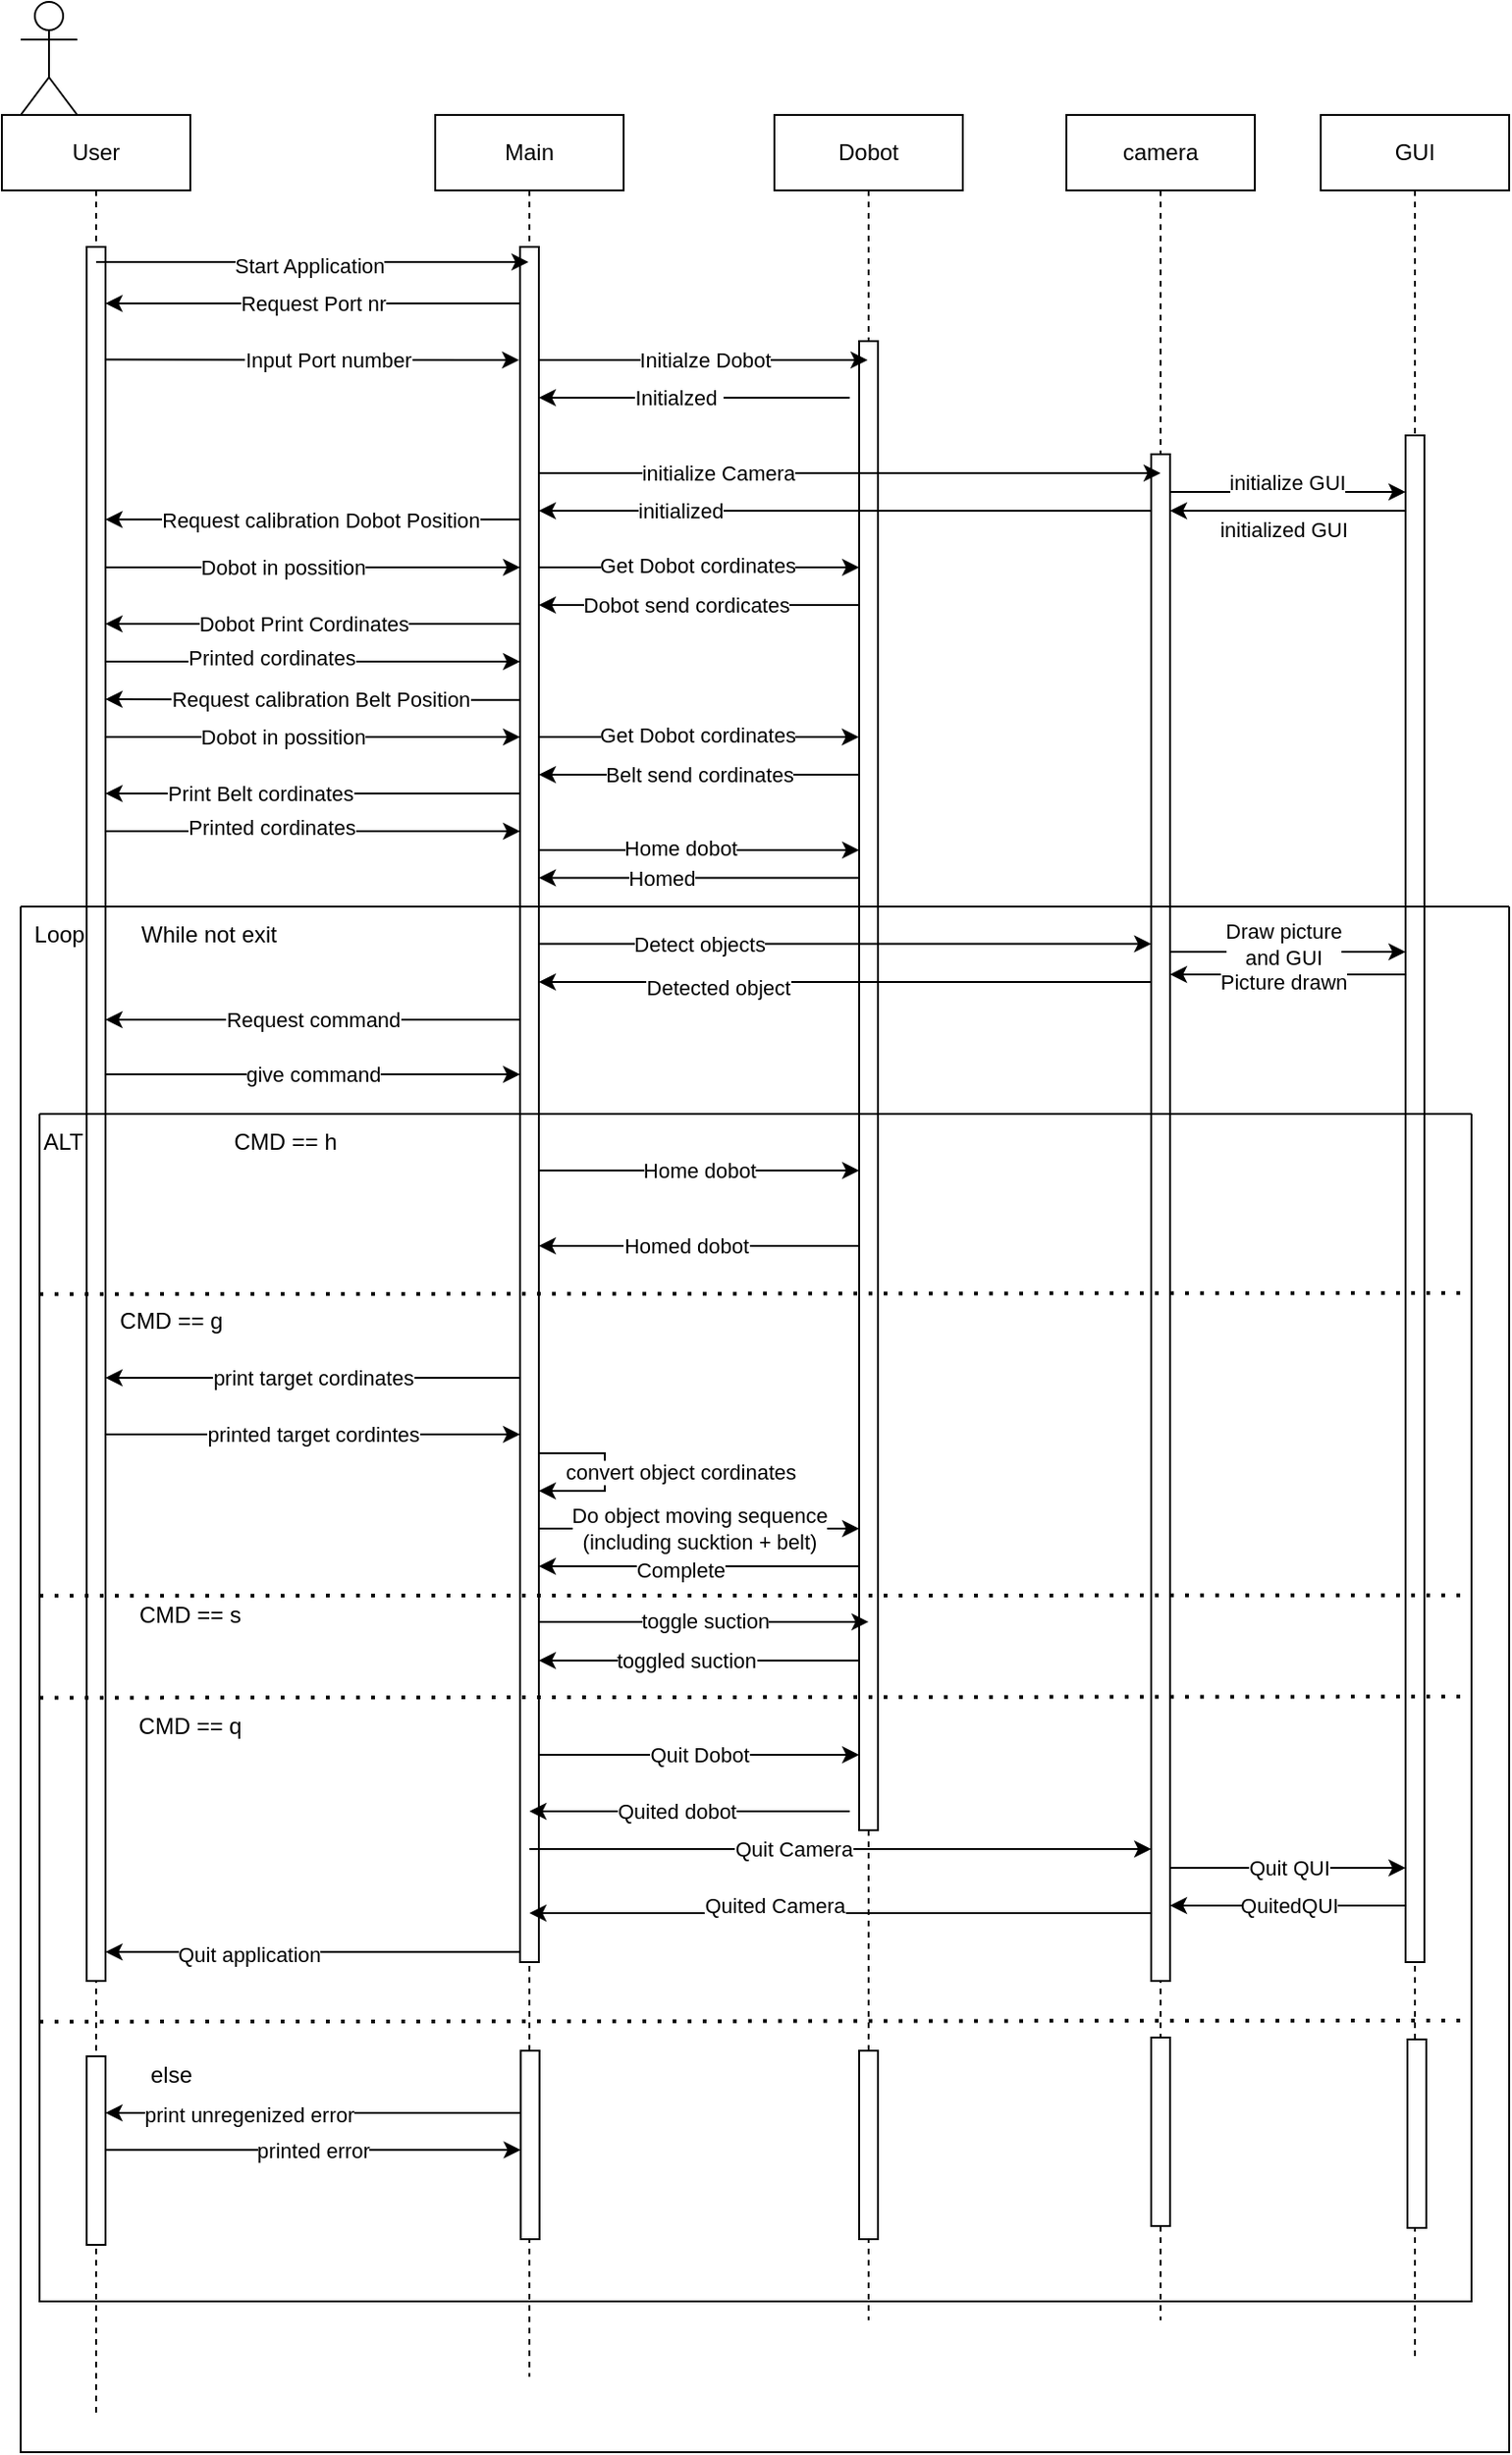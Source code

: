 <mxfile version="21.8.2" type="device">
  <diagram name="Page-1" id="2YBvvXClWsGukQMizWep">
    <mxGraphModel dx="1735" dy="1535" grid="1" gridSize="10" guides="1" tooltips="1" connect="1" arrows="1" fold="1" page="1" pageScale="1" pageWidth="850" pageHeight="1100" math="0" shadow="0">
      <root>
        <mxCell id="0" />
        <mxCell id="1" parent="0" />
        <mxCell id="aM9ryv3xv72pqoxQDRHE-1" value="Main" style="shape=umlLifeline;perimeter=lifelinePerimeter;whiteSpace=wrap;html=1;container=0;dropTarget=0;collapsible=0;recursiveResize=0;outlineConnect=0;portConstraint=eastwest;newEdgeStyle={&quot;edgeStyle&quot;:&quot;elbowEdgeStyle&quot;,&quot;elbow&quot;:&quot;vertical&quot;,&quot;curved&quot;:0,&quot;rounded&quot;:0};" parent="1" vertex="1">
          <mxGeometry x="40" y="40" width="100" height="1200" as="geometry" />
        </mxCell>
        <mxCell id="aM9ryv3xv72pqoxQDRHE-4" value="" style="html=1;points=[];perimeter=orthogonalPerimeter;outlineConnect=0;targetShapes=umlLifeline;portConstraint=eastwest;newEdgeStyle={&quot;edgeStyle&quot;:&quot;elbowEdgeStyle&quot;,&quot;elbow&quot;:&quot;vertical&quot;,&quot;curved&quot;:0,&quot;rounded&quot;:0};" parent="aM9ryv3xv72pqoxQDRHE-1" vertex="1">
          <mxGeometry x="45" y="70" width="10" height="910" as="geometry" />
        </mxCell>
        <mxCell id="hSjRkKpGf4FJAlXJLkTh-106" value="convert object cordinates" style="endArrow=classic;html=1;rounded=0;" edge="1" parent="aM9ryv3xv72pqoxQDRHE-1" source="aM9ryv3xv72pqoxQDRHE-4" target="aM9ryv3xv72pqoxQDRHE-4">
          <mxGeometry y="40" width="50" height="50" relative="1" as="geometry">
            <mxPoint x="55" y="715" as="sourcePoint" />
            <mxPoint x="130" y="755" as="targetPoint" />
            <Array as="points">
              <mxPoint x="90" y="710" />
              <mxPoint x="90" y="730" />
              <mxPoint x="80" y="730" />
            </Array>
            <mxPoint as="offset" />
          </mxGeometry>
        </mxCell>
        <mxCell id="aM9ryv3xv72pqoxQDRHE-5" value="Dobot" style="shape=umlLifeline;perimeter=lifelinePerimeter;whiteSpace=wrap;html=1;container=0;dropTarget=0;collapsible=0;recursiveResize=0;outlineConnect=0;portConstraint=eastwest;newEdgeStyle={&quot;edgeStyle&quot;:&quot;elbowEdgeStyle&quot;,&quot;elbow&quot;:&quot;vertical&quot;,&quot;curved&quot;:0,&quot;rounded&quot;:0};" parent="1" vertex="1">
          <mxGeometry x="220" y="40" width="100" height="1170" as="geometry" />
        </mxCell>
        <mxCell id="aM9ryv3xv72pqoxQDRHE-6" value="" style="html=1;points=[];perimeter=orthogonalPerimeter;outlineConnect=0;targetShapes=umlLifeline;portConstraint=eastwest;newEdgeStyle={&quot;edgeStyle&quot;:&quot;elbowEdgeStyle&quot;,&quot;elbow&quot;:&quot;vertical&quot;,&quot;curved&quot;:0,&quot;rounded&quot;:0};" parent="aM9ryv3xv72pqoxQDRHE-5" vertex="1">
          <mxGeometry x="45" y="120" width="10" height="790" as="geometry" />
        </mxCell>
        <mxCell id="PUEgZcw9xoNRq3Vtng-r-4" value="camera" style="shape=umlLifeline;perimeter=lifelinePerimeter;whiteSpace=wrap;html=1;container=0;dropTarget=0;collapsible=0;recursiveResize=0;outlineConnect=0;portConstraint=eastwest;newEdgeStyle={&quot;edgeStyle&quot;:&quot;elbowEdgeStyle&quot;,&quot;elbow&quot;:&quot;vertical&quot;,&quot;curved&quot;:0,&quot;rounded&quot;:0};" parent="1" vertex="1">
          <mxGeometry x="375" y="40" width="100" height="1170" as="geometry" />
        </mxCell>
        <mxCell id="PUEgZcw9xoNRq3Vtng-r-6" value="" style="html=1;points=[];perimeter=orthogonalPerimeter;outlineConnect=0;targetShapes=umlLifeline;portConstraint=eastwest;newEdgeStyle={&quot;edgeStyle&quot;:&quot;elbowEdgeStyle&quot;,&quot;elbow&quot;:&quot;vertical&quot;,&quot;curved&quot;:0,&quot;rounded&quot;:0};" parent="PUEgZcw9xoNRq3Vtng-r-4" vertex="1">
          <mxGeometry x="45" y="180" width="10" height="810" as="geometry" />
        </mxCell>
        <mxCell id="hSjRkKpGf4FJAlXJLkTh-1" value="User" style="shape=umlLifeline;perimeter=lifelinePerimeter;whiteSpace=wrap;html=1;container=0;dropTarget=0;collapsible=0;recursiveResize=0;outlineConnect=0;portConstraint=eastwest;newEdgeStyle={&quot;edgeStyle&quot;:&quot;elbowEdgeStyle&quot;,&quot;elbow&quot;:&quot;vertical&quot;,&quot;curved&quot;:0,&quot;rounded&quot;:0};" vertex="1" parent="1">
          <mxGeometry x="-190" y="40" width="100" height="1220" as="geometry" />
        </mxCell>
        <mxCell id="hSjRkKpGf4FJAlXJLkTh-5" value="" style="html=1;points=[];perimeter=orthogonalPerimeter;outlineConnect=0;targetShapes=umlLifeline;portConstraint=eastwest;newEdgeStyle={&quot;edgeStyle&quot;:&quot;elbowEdgeStyle&quot;,&quot;elbow&quot;:&quot;vertical&quot;,&quot;curved&quot;:0,&quot;rounded&quot;:0};" vertex="1" parent="hSjRkKpGf4FJAlXJLkTh-1">
          <mxGeometry x="45" y="70" width="10" height="920" as="geometry" />
        </mxCell>
        <mxCell id="hSjRkKpGf4FJAlXJLkTh-8" value="" style="shape=umlActor;verticalLabelPosition=bottom;verticalAlign=top;html=1;" vertex="1" parent="1">
          <mxGeometry x="-180" y="-20" width="30" height="60" as="geometry" />
        </mxCell>
        <mxCell id="hSjRkKpGf4FJAlXJLkTh-10" value="GUI" style="shape=umlLifeline;perimeter=lifelinePerimeter;whiteSpace=wrap;html=1;container=0;dropTarget=0;collapsible=0;recursiveResize=0;outlineConnect=0;portConstraint=eastwest;newEdgeStyle={&quot;edgeStyle&quot;:&quot;elbowEdgeStyle&quot;,&quot;elbow&quot;:&quot;vertical&quot;,&quot;curved&quot;:0,&quot;rounded&quot;:0};" vertex="1" parent="1">
          <mxGeometry x="510" y="40" width="100" height="1190" as="geometry" />
        </mxCell>
        <mxCell id="hSjRkKpGf4FJAlXJLkTh-11" value="" style="html=1;points=[];perimeter=orthogonalPerimeter;outlineConnect=0;targetShapes=umlLifeline;portConstraint=eastwest;newEdgeStyle={&quot;edgeStyle&quot;:&quot;elbowEdgeStyle&quot;,&quot;elbow&quot;:&quot;vertical&quot;,&quot;curved&quot;:0,&quot;rounded&quot;:0};" vertex="1" parent="hSjRkKpGf4FJAlXJLkTh-10">
          <mxGeometry x="45" y="170" width="10" height="810" as="geometry" />
        </mxCell>
        <mxCell id="hSjRkKpGf4FJAlXJLkTh-12" value="" style="edgeStyle=elbowEdgeStyle;rounded=0;orthogonalLoop=1;jettySize=auto;html=1;elbow=vertical;curved=0;" edge="1" parent="1" source="hSjRkKpGf4FJAlXJLkTh-1">
          <mxGeometry relative="1" as="geometry">
            <mxPoint x="-45" y="118.002" as="sourcePoint" />
            <mxPoint x="89.5" y="118.002" as="targetPoint" />
          </mxGeometry>
        </mxCell>
        <mxCell id="hSjRkKpGf4FJAlXJLkTh-13" value="Start Application" style="edgeLabel;html=1;align=center;verticalAlign=middle;resizable=0;points=[];" vertex="1" connectable="0" parent="hSjRkKpGf4FJAlXJLkTh-12">
          <mxGeometry x="-0.018" y="-2" relative="1" as="geometry">
            <mxPoint as="offset" />
          </mxGeometry>
        </mxCell>
        <mxCell id="hSjRkKpGf4FJAlXJLkTh-15" value="Request Port nr" style="edgeStyle=elbowEdgeStyle;rounded=0;orthogonalLoop=1;jettySize=auto;html=1;elbow=vertical;curved=0;" edge="1" parent="1">
          <mxGeometry relative="1" as="geometry">
            <mxPoint x="85" y="140.002" as="sourcePoint" />
            <mxPoint x="-135" y="140.111" as="targetPoint" />
          </mxGeometry>
        </mxCell>
        <mxCell id="hSjRkKpGf4FJAlXJLkTh-17" value="" style="edgeStyle=elbowEdgeStyle;rounded=0;orthogonalLoop=1;jettySize=auto;html=1;elbow=vertical;curved=0;" edge="1" parent="1">
          <mxGeometry relative="1" as="geometry">
            <mxPoint x="-135" y="169.741" as="sourcePoint" />
            <mxPoint x="84.5" y="170.0" as="targetPoint" />
          </mxGeometry>
        </mxCell>
        <mxCell id="hSjRkKpGf4FJAlXJLkTh-18" value="Input Port number" style="edgeLabel;html=1;align=center;verticalAlign=middle;resizable=0;points=[];" vertex="1" connectable="0" parent="hSjRkKpGf4FJAlXJLkTh-17">
          <mxGeometry x="0.408" y="1" relative="1" as="geometry">
            <mxPoint x="-36" y="1" as="offset" />
          </mxGeometry>
        </mxCell>
        <mxCell id="hSjRkKpGf4FJAlXJLkTh-19" value="Initialze Dobot" style="edgeStyle=elbowEdgeStyle;rounded=0;orthogonalLoop=1;jettySize=auto;html=1;elbow=vertical;curved=0;" edge="1" parent="1" source="aM9ryv3xv72pqoxQDRHE-4" target="aM9ryv3xv72pqoxQDRHE-5">
          <mxGeometry relative="1" as="geometry">
            <Array as="points">
              <mxPoint x="190" y="170" />
            </Array>
          </mxGeometry>
        </mxCell>
        <mxCell id="hSjRkKpGf4FJAlXJLkTh-20" style="edgeStyle=elbowEdgeStyle;rounded=0;orthogonalLoop=1;jettySize=auto;html=1;elbow=vertical;curved=0;" edge="1" parent="1" target="aM9ryv3xv72pqoxQDRHE-4">
          <mxGeometry relative="1" as="geometry">
            <mxPoint x="260" y="190" as="sourcePoint" />
            <mxPoint x="100" y="210.0" as="targetPoint" />
            <Array as="points">
              <mxPoint x="160.24" y="190" />
            </Array>
          </mxGeometry>
        </mxCell>
        <mxCell id="hSjRkKpGf4FJAlXJLkTh-25" value="Initialzed&amp;nbsp;" style="edgeLabel;html=1;align=center;verticalAlign=middle;resizable=0;points=[];" vertex="1" connectable="0" parent="hSjRkKpGf4FJAlXJLkTh-20">
          <mxGeometry x="-0.166" y="-1" relative="1" as="geometry">
            <mxPoint x="-22" y="1" as="offset" />
          </mxGeometry>
        </mxCell>
        <mxCell id="hSjRkKpGf4FJAlXJLkTh-22" value="" style="edgeStyle=elbowEdgeStyle;rounded=0;orthogonalLoop=1;jettySize=auto;html=1;elbow=vertical;curved=0;" edge="1" parent="1" source="aM9ryv3xv72pqoxQDRHE-4">
          <mxGeometry relative="1" as="geometry">
            <mxPoint x="100" y="230.003" as="sourcePoint" />
            <mxPoint x="425" y="230.003" as="targetPoint" />
          </mxGeometry>
        </mxCell>
        <mxCell id="hSjRkKpGf4FJAlXJLkTh-24" value="initialize Camera" style="edgeLabel;html=1;align=center;verticalAlign=middle;resizable=0;points=[];" vertex="1" connectable="0" parent="hSjRkKpGf4FJAlXJLkTh-22">
          <mxGeometry x="-0.373" relative="1" as="geometry">
            <mxPoint x="-9" as="offset" />
          </mxGeometry>
        </mxCell>
        <mxCell id="hSjRkKpGf4FJAlXJLkTh-26" style="edgeStyle=elbowEdgeStyle;rounded=0;orthogonalLoop=1;jettySize=auto;html=1;elbow=vertical;curved=0;" edge="1" parent="1" source="PUEgZcw9xoNRq3Vtng-r-6" target="aM9ryv3xv72pqoxQDRHE-4">
          <mxGeometry relative="1" as="geometry">
            <Array as="points">
              <mxPoint x="250" y="250" />
            </Array>
          </mxGeometry>
        </mxCell>
        <mxCell id="hSjRkKpGf4FJAlXJLkTh-27" value="initialized" style="edgeLabel;html=1;align=center;verticalAlign=middle;resizable=0;points=[];" vertex="1" connectable="0" parent="hSjRkKpGf4FJAlXJLkTh-26">
          <mxGeometry x="0.602" relative="1" as="geometry">
            <mxPoint x="10" as="offset" />
          </mxGeometry>
        </mxCell>
        <mxCell id="hSjRkKpGf4FJAlXJLkTh-28" value="" style="endArrow=classic;html=1;rounded=0;" edge="1" parent="1" source="aM9ryv3xv72pqoxQDRHE-4">
          <mxGeometry width="50" height="50" relative="1" as="geometry">
            <mxPoint x="90" y="254.63" as="sourcePoint" />
            <mxPoint x="-135" y="254.63" as="targetPoint" />
          </mxGeometry>
        </mxCell>
        <mxCell id="hSjRkKpGf4FJAlXJLkTh-29" value="Request calibration Dobot Position" style="edgeLabel;html=1;align=center;verticalAlign=middle;resizable=0;points=[];" vertex="1" connectable="0" parent="hSjRkKpGf4FJAlXJLkTh-28">
          <mxGeometry x="0.41" y="1" relative="1" as="geometry">
            <mxPoint x="49" y="-1" as="offset" />
          </mxGeometry>
        </mxCell>
        <mxCell id="hSjRkKpGf4FJAlXJLkTh-30" value="" style="endArrow=classic;html=1;rounded=0;" edge="1" parent="1" source="hSjRkKpGf4FJAlXJLkTh-5" target="aM9ryv3xv72pqoxQDRHE-4">
          <mxGeometry width="50" height="50" relative="1" as="geometry">
            <mxPoint x="190" y="270" as="sourcePoint" />
            <mxPoint x="80" y="280" as="targetPoint" />
            <Array as="points">
              <mxPoint x="30" y="280" />
            </Array>
          </mxGeometry>
        </mxCell>
        <mxCell id="hSjRkKpGf4FJAlXJLkTh-36" value="Dobot in possition" style="edgeLabel;html=1;align=center;verticalAlign=middle;resizable=0;points=[];" vertex="1" connectable="0" parent="hSjRkKpGf4FJAlXJLkTh-30">
          <mxGeometry x="-0.145" y="3" relative="1" as="geometry">
            <mxPoint y="3" as="offset" />
          </mxGeometry>
        </mxCell>
        <mxCell id="hSjRkKpGf4FJAlXJLkTh-32" value="" style="endArrow=classic;html=1;rounded=0;" edge="1" parent="1">
          <mxGeometry width="50" height="50" relative="1" as="geometry">
            <mxPoint x="95" y="280" as="sourcePoint" />
            <mxPoint x="265" y="280" as="targetPoint" />
          </mxGeometry>
        </mxCell>
        <mxCell id="hSjRkKpGf4FJAlXJLkTh-33" value="Get Dobot cordinates" style="edgeLabel;html=1;align=center;verticalAlign=middle;resizable=0;points=[];" vertex="1" connectable="0" parent="hSjRkKpGf4FJAlXJLkTh-32">
          <mxGeometry x="-0.019" y="1" relative="1" as="geometry">
            <mxPoint as="offset" />
          </mxGeometry>
        </mxCell>
        <mxCell id="hSjRkKpGf4FJAlXJLkTh-34" value="Dobot send cordicates" style="endArrow=classic;html=1;rounded=0;" edge="1" parent="1" target="aM9ryv3xv72pqoxQDRHE-4">
          <mxGeometry x="0.091" width="50" height="50" relative="1" as="geometry">
            <mxPoint x="265" y="300" as="sourcePoint" />
            <mxPoint x="100" y="300.0" as="targetPoint" />
            <mxPoint as="offset" />
          </mxGeometry>
        </mxCell>
        <mxCell id="hSjRkKpGf4FJAlXJLkTh-37" value="Dobot Print Cordinates" style="endArrow=classic;html=1;rounded=0;" edge="1" parent="1" target="hSjRkKpGf4FJAlXJLkTh-5">
          <mxGeometry x="0.045" width="50" height="50" relative="1" as="geometry">
            <mxPoint x="85" y="310" as="sourcePoint" />
            <mxPoint x="-130" y="310.0" as="targetPoint" />
            <Array as="points">
              <mxPoint x="55" y="310" />
              <mxPoint x="25" y="310" />
            </Array>
            <mxPoint as="offset" />
          </mxGeometry>
        </mxCell>
        <mxCell id="hSjRkKpGf4FJAlXJLkTh-39" value="" style="endArrow=classic;html=1;rounded=0;" edge="1" parent="1">
          <mxGeometry width="50" height="50" relative="1" as="geometry">
            <mxPoint x="-135" y="330.0" as="sourcePoint" />
            <mxPoint x="85" y="330.0" as="targetPoint" />
            <Array as="points" />
          </mxGeometry>
        </mxCell>
        <mxCell id="hSjRkKpGf4FJAlXJLkTh-41" value="Printed cordinates" style="edgeLabel;html=1;align=center;verticalAlign=middle;resizable=0;points=[];" vertex="1" connectable="0" parent="hSjRkKpGf4FJAlXJLkTh-39">
          <mxGeometry x="-0.205" y="2" relative="1" as="geometry">
            <mxPoint as="offset" />
          </mxGeometry>
        </mxCell>
        <mxCell id="hSjRkKpGf4FJAlXJLkTh-42" value="" style="endArrow=classic;html=1;rounded=0;entryX=-0.015;entryY=0.593;entryDx=0;entryDy=0;entryPerimeter=0;" edge="1" parent="1">
          <mxGeometry width="50" height="50" relative="1" as="geometry">
            <mxPoint x="95" y="370.0" as="sourcePoint" />
            <mxPoint x="264.85" y="370.0" as="targetPoint" />
          </mxGeometry>
        </mxCell>
        <mxCell id="hSjRkKpGf4FJAlXJLkTh-43" value="Get Dobot cordinates" style="edgeLabel;html=1;align=center;verticalAlign=middle;resizable=0;points=[];" vertex="1" connectable="0" parent="hSjRkKpGf4FJAlXJLkTh-42">
          <mxGeometry x="-0.019" y="1" relative="1" as="geometry">
            <mxPoint as="offset" />
          </mxGeometry>
        </mxCell>
        <mxCell id="hSjRkKpGf4FJAlXJLkTh-44" value="Belt send cordinates" style="endArrow=classic;html=1;rounded=0;" edge="1" parent="1">
          <mxGeometry width="50" height="50" relative="1" as="geometry">
            <mxPoint x="265" y="390.0" as="sourcePoint" />
            <mxPoint x="95" y="390.0" as="targetPoint" />
          </mxGeometry>
        </mxCell>
        <mxCell id="hSjRkKpGf4FJAlXJLkTh-46" value="" style="endArrow=classic;html=1;rounded=0;" edge="1" parent="1">
          <mxGeometry width="50" height="50" relative="1" as="geometry">
            <mxPoint x="85" y="400" as="sourcePoint" />
            <mxPoint x="-135" y="400.0" as="targetPoint" />
            <Array as="points">
              <mxPoint x="50" y="400" />
            </Array>
          </mxGeometry>
        </mxCell>
        <mxCell id="hSjRkKpGf4FJAlXJLkTh-47" value="Print Belt cordinates" style="edgeLabel;html=1;align=center;verticalAlign=middle;resizable=0;points=[];" vertex="1" connectable="0" parent="hSjRkKpGf4FJAlXJLkTh-46">
          <mxGeometry x="0.256" relative="1" as="geometry">
            <mxPoint as="offset" />
          </mxGeometry>
        </mxCell>
        <mxCell id="hSjRkKpGf4FJAlXJLkTh-48" value="" style="endArrow=classic;html=1;rounded=0;" edge="1" parent="1">
          <mxGeometry width="50" height="50" relative="1" as="geometry">
            <mxPoint x="85" y="350.37" as="sourcePoint" />
            <mxPoint x="-135" y="350.0" as="targetPoint" />
          </mxGeometry>
        </mxCell>
        <mxCell id="hSjRkKpGf4FJAlXJLkTh-49" value="Request calibration Belt Position" style="edgeLabel;html=1;align=center;verticalAlign=middle;resizable=0;points=[];" vertex="1" connectable="0" parent="hSjRkKpGf4FJAlXJLkTh-48">
          <mxGeometry x="0.41" y="1" relative="1" as="geometry">
            <mxPoint x="49" y="-1" as="offset" />
          </mxGeometry>
        </mxCell>
        <mxCell id="hSjRkKpGf4FJAlXJLkTh-50" value="" style="endArrow=classic;html=1;rounded=0;" edge="1" parent="1" source="hSjRkKpGf4FJAlXJLkTh-5" target="aM9ryv3xv72pqoxQDRHE-4">
          <mxGeometry width="50" height="50" relative="1" as="geometry">
            <mxPoint x="-130" y="370" as="sourcePoint" />
            <mxPoint x="90" y="370" as="targetPoint" />
            <Array as="points">
              <mxPoint x="35" y="370" />
            </Array>
          </mxGeometry>
        </mxCell>
        <mxCell id="hSjRkKpGf4FJAlXJLkTh-51" value="Dobot in possition" style="edgeLabel;html=1;align=center;verticalAlign=middle;resizable=0;points=[];" vertex="1" connectable="0" parent="hSjRkKpGf4FJAlXJLkTh-50">
          <mxGeometry x="-0.145" y="3" relative="1" as="geometry">
            <mxPoint y="3" as="offset" />
          </mxGeometry>
        </mxCell>
        <mxCell id="hSjRkKpGf4FJAlXJLkTh-52" value="" style="endArrow=classic;html=1;rounded=0;" edge="1" parent="1">
          <mxGeometry width="50" height="50" relative="1" as="geometry">
            <mxPoint x="-135" y="420" as="sourcePoint" />
            <mxPoint x="85" y="420" as="targetPoint" />
            <Array as="points" />
          </mxGeometry>
        </mxCell>
        <mxCell id="hSjRkKpGf4FJAlXJLkTh-53" value="Printed cordinates" style="edgeLabel;html=1;align=center;verticalAlign=middle;resizable=0;points=[];" vertex="1" connectable="0" parent="hSjRkKpGf4FJAlXJLkTh-52">
          <mxGeometry x="-0.205" y="2" relative="1" as="geometry">
            <mxPoint as="offset" />
          </mxGeometry>
        </mxCell>
        <mxCell id="hSjRkKpGf4FJAlXJLkTh-54" value="" style="endArrow=classic;html=1;rounded=0;" edge="1" parent="1">
          <mxGeometry width="50" height="50" relative="1" as="geometry">
            <mxPoint x="95" y="430" as="sourcePoint" />
            <mxPoint x="265" y="430" as="targetPoint" />
          </mxGeometry>
        </mxCell>
        <mxCell id="hSjRkKpGf4FJAlXJLkTh-55" value="Home dobot" style="edgeLabel;html=1;align=center;verticalAlign=middle;resizable=0;points=[];" vertex="1" connectable="0" parent="hSjRkKpGf4FJAlXJLkTh-54">
          <mxGeometry x="-0.811" y="1" relative="1" as="geometry">
            <mxPoint x="59" as="offset" />
          </mxGeometry>
        </mxCell>
        <mxCell id="hSjRkKpGf4FJAlXJLkTh-56" style="edgeStyle=elbowEdgeStyle;rounded=0;orthogonalLoop=1;jettySize=auto;html=1;elbow=vertical;curved=0;" edge="1" parent="1" source="PUEgZcw9xoNRq3Vtng-r-6" target="hSjRkKpGf4FJAlXJLkTh-11">
          <mxGeometry relative="1" as="geometry">
            <mxPoint x="440" y="229.996" as="sourcePoint" />
            <mxPoint x="570" y="230.071" as="targetPoint" />
            <Array as="points">
              <mxPoint x="440" y="240" />
            </Array>
          </mxGeometry>
        </mxCell>
        <mxCell id="hSjRkKpGf4FJAlXJLkTh-57" value="initialize GUI" style="edgeLabel;html=1;align=center;verticalAlign=middle;resizable=0;points=[];" vertex="1" connectable="0" parent="hSjRkKpGf4FJAlXJLkTh-56">
          <mxGeometry x="0.608" y="-2" relative="1" as="geometry">
            <mxPoint x="-39" y="-7" as="offset" />
          </mxGeometry>
        </mxCell>
        <mxCell id="hSjRkKpGf4FJAlXJLkTh-58" style="edgeStyle=elbowEdgeStyle;rounded=0;orthogonalLoop=1;jettySize=auto;html=1;elbow=vertical;curved=0;" edge="1" parent="1" source="hSjRkKpGf4FJAlXJLkTh-11" target="PUEgZcw9xoNRq3Vtng-r-6">
          <mxGeometry relative="1" as="geometry">
            <mxPoint x="500" y="300" as="sourcePoint" />
            <mxPoint x="565" y="250" as="targetPoint" />
            <Array as="points">
              <mxPoint x="450" y="250" />
            </Array>
          </mxGeometry>
        </mxCell>
        <mxCell id="hSjRkKpGf4FJAlXJLkTh-59" value="initialized GUI" style="edgeLabel;html=1;align=center;verticalAlign=middle;resizable=0;points=[];" vertex="1" connectable="0" parent="hSjRkKpGf4FJAlXJLkTh-58">
          <mxGeometry x="0.608" y="-2" relative="1" as="geometry">
            <mxPoint x="35" y="12" as="offset" />
          </mxGeometry>
        </mxCell>
        <mxCell id="hSjRkKpGf4FJAlXJLkTh-60" value="" style="swimlane;startSize=0;" vertex="1" parent="1">
          <mxGeometry x="-180" y="460" width="790" height="820" as="geometry" />
        </mxCell>
        <mxCell id="hSjRkKpGf4FJAlXJLkTh-66" value="Detect objects" style="endArrow=classic;html=1;rounded=0;" edge="1" parent="hSjRkKpGf4FJAlXJLkTh-60">
          <mxGeometry x="-0.477" width="50" height="50" relative="1" as="geometry">
            <mxPoint x="275" y="19.75" as="sourcePoint" />
            <mxPoint x="600" y="19.75" as="targetPoint" />
            <mxPoint as="offset" />
          </mxGeometry>
        </mxCell>
        <mxCell id="hSjRkKpGf4FJAlXJLkTh-70" value="" style="endArrow=classic;html=1;rounded=0;" edge="1" parent="hSjRkKpGf4FJAlXJLkTh-60">
          <mxGeometry width="50" height="50" relative="1" as="geometry">
            <mxPoint x="600" y="40" as="sourcePoint" />
            <mxPoint x="275" y="40" as="targetPoint" />
          </mxGeometry>
        </mxCell>
        <mxCell id="hSjRkKpGf4FJAlXJLkTh-72" value="Detected object" style="edgeLabel;html=1;align=center;verticalAlign=middle;resizable=0;points=[];" vertex="1" connectable="0" parent="hSjRkKpGf4FJAlXJLkTh-70">
          <mxGeometry x="0.364" y="3" relative="1" as="geometry">
            <mxPoint x="-9" as="offset" />
          </mxGeometry>
        </mxCell>
        <mxCell id="hSjRkKpGf4FJAlXJLkTh-73" value="Request command" style="endArrow=classic;html=1;rounded=0;" edge="1" parent="hSjRkKpGf4FJAlXJLkTh-60">
          <mxGeometry width="50" height="50" relative="1" as="geometry">
            <mxPoint x="265" y="60.0" as="sourcePoint" />
            <mxPoint x="45" y="60.0" as="targetPoint" />
          </mxGeometry>
        </mxCell>
        <mxCell id="hSjRkKpGf4FJAlXJLkTh-74" value="give command" style="endArrow=classic;html=1;rounded=0;" edge="1" parent="hSjRkKpGf4FJAlXJLkTh-60">
          <mxGeometry width="50" height="50" relative="1" as="geometry">
            <mxPoint x="45" y="89.0" as="sourcePoint" />
            <mxPoint x="265" y="89.0" as="targetPoint" />
          </mxGeometry>
        </mxCell>
        <mxCell id="hSjRkKpGf4FJAlXJLkTh-76" value="" style="swimlane;startSize=0;" vertex="1" parent="hSjRkKpGf4FJAlXJLkTh-60">
          <mxGeometry x="10" y="110" width="760" height="630" as="geometry" />
        </mxCell>
        <mxCell id="hSjRkKpGf4FJAlXJLkTh-79" value="ALT&amp;nbsp; &amp;nbsp; &amp;nbsp; &amp;nbsp; &amp;nbsp; &amp;nbsp; &amp;nbsp; &amp;nbsp; &amp;nbsp; &amp;nbsp; &amp;nbsp; &amp;nbsp; CMD == h" style="text;html=1;strokeColor=none;fillColor=none;align=center;verticalAlign=middle;whiteSpace=wrap;rounded=0;" vertex="1" parent="hSjRkKpGf4FJAlXJLkTh-76">
          <mxGeometry width="160" height="30" as="geometry" />
        </mxCell>
        <mxCell id="hSjRkKpGf4FJAlXJLkTh-81" value="Home dobot" style="endArrow=classic;html=1;rounded=0;" edge="1" parent="hSjRkKpGf4FJAlXJLkTh-76">
          <mxGeometry width="50" height="50" relative="1" as="geometry">
            <mxPoint x="265" y="30.0" as="sourcePoint" />
            <mxPoint x="435" y="30.0" as="targetPoint" />
          </mxGeometry>
        </mxCell>
        <mxCell id="hSjRkKpGf4FJAlXJLkTh-82" value="Homed dobot" style="endArrow=classic;html=1;rounded=0;" edge="1" parent="hSjRkKpGf4FJAlXJLkTh-76">
          <mxGeometry x="0.091" width="50" height="50" relative="1" as="geometry">
            <mxPoint x="435" y="70" as="sourcePoint" />
            <mxPoint x="265" y="70" as="targetPoint" />
            <mxPoint as="offset" />
          </mxGeometry>
        </mxCell>
        <mxCell id="hSjRkKpGf4FJAlXJLkTh-84" value="CMD == g" style="text;html=1;strokeColor=none;fillColor=none;align=center;verticalAlign=middle;whiteSpace=wrap;rounded=0;" vertex="1" parent="hSjRkKpGf4FJAlXJLkTh-76">
          <mxGeometry x="-10" y="95" width="160" height="30" as="geometry" />
        </mxCell>
        <mxCell id="hSjRkKpGf4FJAlXJLkTh-83" value="" style="endArrow=none;dashed=1;html=1;dashPattern=1 3;strokeWidth=2;rounded=0;exitX=-0.002;exitY=0.688;exitDx=0;exitDy=0;exitPerimeter=0;entryX=0.998;entryY=0.557;entryDx=0;entryDy=0;entryPerimeter=0;" edge="1" parent="hSjRkKpGf4FJAlXJLkTh-76">
          <mxGeometry width="50" height="50" relative="1" as="geometry">
            <mxPoint x="1.776e-14" y="255.61" as="sourcePoint" />
            <mxPoint x="758.48" y="255.37" as="targetPoint" />
          </mxGeometry>
        </mxCell>
        <mxCell id="hSjRkKpGf4FJAlXJLkTh-94" value="" style="endArrow=none;dashed=1;html=1;dashPattern=1 3;strokeWidth=2;rounded=0;exitX=-0.002;exitY=0.688;exitDx=0;exitDy=0;exitPerimeter=0;entryX=1;entryY=0.75;entryDx=0;entryDy=0;" edge="1" parent="hSjRkKpGf4FJAlXJLkTh-76">
          <mxGeometry width="50" height="50" relative="1" as="geometry">
            <mxPoint x="2.842e-14" y="95.61" as="sourcePoint" />
            <mxPoint x="760" y="95" as="targetPoint" />
          </mxGeometry>
        </mxCell>
        <mxCell id="hSjRkKpGf4FJAlXJLkTh-96" value="CMD == s" style="text;html=1;strokeColor=none;fillColor=none;align=center;verticalAlign=middle;whiteSpace=wrap;rounded=0;" vertex="1" parent="hSjRkKpGf4FJAlXJLkTh-76">
          <mxGeometry y="251" width="160" height="30" as="geometry" />
        </mxCell>
        <mxCell id="hSjRkKpGf4FJAlXJLkTh-97" value="CMD == q" style="text;html=1;strokeColor=none;fillColor=none;align=center;verticalAlign=middle;whiteSpace=wrap;rounded=0;" vertex="1" parent="hSjRkKpGf4FJAlXJLkTh-76">
          <mxGeometry y="310" width="160" height="30" as="geometry" />
        </mxCell>
        <mxCell id="hSjRkKpGf4FJAlXJLkTh-98" value="" style="endArrow=none;dashed=1;html=1;dashPattern=1 3;strokeWidth=2;rounded=0;exitX=-0.002;exitY=0.688;exitDx=0;exitDy=0;exitPerimeter=0;entryX=1;entryY=0.75;entryDx=0;entryDy=0;" edge="1" parent="hSjRkKpGf4FJAlXJLkTh-76">
          <mxGeometry width="50" height="50" relative="1" as="geometry">
            <mxPoint x="2.842e-14" y="481.61" as="sourcePoint" />
            <mxPoint x="760" y="481" as="targetPoint" />
          </mxGeometry>
        </mxCell>
        <mxCell id="hSjRkKpGf4FJAlXJLkTh-99" value="else" style="text;html=1;strokeColor=none;fillColor=none;align=center;verticalAlign=middle;whiteSpace=wrap;rounded=0;" vertex="1" parent="hSjRkKpGf4FJAlXJLkTh-76">
          <mxGeometry x="-10" y="490" width="160" height="40" as="geometry" />
        </mxCell>
        <mxCell id="hSjRkKpGf4FJAlXJLkTh-101" value="print target cordinates" style="endArrow=classic;html=1;rounded=0;" edge="1" parent="hSjRkKpGf4FJAlXJLkTh-76">
          <mxGeometry width="50" height="50" relative="1" as="geometry">
            <mxPoint x="255" y="140" as="sourcePoint" />
            <mxPoint x="35.0" y="140" as="targetPoint" />
          </mxGeometry>
        </mxCell>
        <mxCell id="hSjRkKpGf4FJAlXJLkTh-103" value="printed target cordintes" style="endArrow=classic;html=1;rounded=0;" edge="1" parent="hSjRkKpGf4FJAlXJLkTh-76">
          <mxGeometry width="50" height="50" relative="1" as="geometry">
            <mxPoint x="35.0" y="170" as="sourcePoint" />
            <mxPoint x="255" y="170" as="targetPoint" />
          </mxGeometry>
        </mxCell>
        <mxCell id="hSjRkKpGf4FJAlXJLkTh-107" value="Do object moving sequence&lt;br&gt;(including sucktion + belt)" style="endArrow=classic;html=1;rounded=0;" edge="1" parent="hSjRkKpGf4FJAlXJLkTh-76">
          <mxGeometry width="50" height="50" relative="1" as="geometry">
            <mxPoint x="265" y="220" as="sourcePoint" />
            <mxPoint x="435" y="220" as="targetPoint" />
            <mxPoint as="offset" />
          </mxGeometry>
        </mxCell>
        <mxCell id="hSjRkKpGf4FJAlXJLkTh-108" value="" style="endArrow=classic;html=1;rounded=0;" edge="1" parent="hSjRkKpGf4FJAlXJLkTh-76" target="aM9ryv3xv72pqoxQDRHE-4">
          <mxGeometry width="50" height="50" relative="1" as="geometry">
            <mxPoint x="435" y="240" as="sourcePoint" />
            <mxPoint x="35" y="240" as="targetPoint" />
          </mxGeometry>
        </mxCell>
        <mxCell id="hSjRkKpGf4FJAlXJLkTh-109" value="Complete" style="edgeLabel;html=1;align=center;verticalAlign=middle;resizable=0;points=[];" vertex="1" connectable="0" parent="hSjRkKpGf4FJAlXJLkTh-108">
          <mxGeometry x="0.116" y="2" relative="1" as="geometry">
            <mxPoint as="offset" />
          </mxGeometry>
        </mxCell>
        <mxCell id="hSjRkKpGf4FJAlXJLkTh-110" value="toggle suction" style="endArrow=classic;html=1;rounded=0;" edge="1" parent="hSjRkKpGf4FJAlXJLkTh-76" source="aM9ryv3xv72pqoxQDRHE-4">
          <mxGeometry width="50" height="50" relative="1" as="geometry">
            <mxPoint x="270" y="269.46" as="sourcePoint" />
            <mxPoint x="440" y="269.46" as="targetPoint" />
          </mxGeometry>
        </mxCell>
        <mxCell id="hSjRkKpGf4FJAlXJLkTh-112" value="" style="endArrow=none;dashed=1;html=1;dashPattern=1 3;strokeWidth=2;rounded=0;exitX=-0.002;exitY=0.688;exitDx=0;exitDy=0;exitPerimeter=0;entryX=1;entryY=0.75;entryDx=0;entryDy=0;" edge="1" parent="hSjRkKpGf4FJAlXJLkTh-76">
          <mxGeometry width="50" height="50" relative="1" as="geometry">
            <mxPoint x="2.842e-14" y="309.74" as="sourcePoint" />
            <mxPoint x="760" y="309.13" as="targetPoint" />
          </mxGeometry>
        </mxCell>
        <mxCell id="hSjRkKpGf4FJAlXJLkTh-111" value="toggled suction" style="endArrow=classic;html=1;rounded=0;" edge="1" parent="hSjRkKpGf4FJAlXJLkTh-76">
          <mxGeometry x="0.091" width="50" height="50" relative="1" as="geometry">
            <mxPoint x="435" y="290" as="sourcePoint" />
            <mxPoint x="265" y="290" as="targetPoint" />
            <mxPoint as="offset" />
          </mxGeometry>
        </mxCell>
        <mxCell id="hSjRkKpGf4FJAlXJLkTh-115" value="Quit Dobot" style="endArrow=classic;html=1;rounded=0;" edge="1" parent="hSjRkKpGf4FJAlXJLkTh-76">
          <mxGeometry width="50" height="50" relative="1" as="geometry">
            <mxPoint x="265" y="340" as="sourcePoint" />
            <mxPoint x="435" y="340" as="targetPoint" />
          </mxGeometry>
        </mxCell>
        <mxCell id="hSjRkKpGf4FJAlXJLkTh-117" value="Quited dobot" style="endArrow=classic;html=1;rounded=0;" edge="1" parent="hSjRkKpGf4FJAlXJLkTh-76">
          <mxGeometry x="0.091" width="50" height="50" relative="1" as="geometry">
            <mxPoint x="430" y="370" as="sourcePoint" />
            <mxPoint x="260" y="370" as="targetPoint" />
            <mxPoint as="offset" />
          </mxGeometry>
        </mxCell>
        <mxCell id="hSjRkKpGf4FJAlXJLkTh-118" value="Quit Camera" style="endArrow=classic;html=1;rounded=0;" edge="1" parent="hSjRkKpGf4FJAlXJLkTh-76" target="PUEgZcw9xoNRq3Vtng-r-6">
          <mxGeometry x="-0.151" width="50" height="50" relative="1" as="geometry">
            <mxPoint x="260" y="390" as="sourcePoint" />
            <mxPoint x="430" y="390" as="targetPoint" />
            <mxPoint as="offset" />
          </mxGeometry>
        </mxCell>
        <mxCell id="hSjRkKpGf4FJAlXJLkTh-119" value="Quited Camera" style="endArrow=classic;html=1;rounded=0;" edge="1" parent="hSjRkKpGf4FJAlXJLkTh-76">
          <mxGeometry x="0.212" y="-4" width="50" height="50" relative="1" as="geometry">
            <mxPoint x="590" y="424" as="sourcePoint" />
            <mxPoint x="260" y="424" as="targetPoint" />
            <mxPoint as="offset" />
          </mxGeometry>
        </mxCell>
        <mxCell id="hSjRkKpGf4FJAlXJLkTh-121" value="QuitedQUI" style="endArrow=classic;html=1;rounded=0;" edge="1" parent="hSjRkKpGf4FJAlXJLkTh-76">
          <mxGeometry width="50" height="50" relative="1" as="geometry">
            <mxPoint x="725" y="420" as="sourcePoint" />
            <mxPoint x="600" y="420" as="targetPoint" />
          </mxGeometry>
        </mxCell>
        <mxCell id="hSjRkKpGf4FJAlXJLkTh-123" value="" style="endArrow=classic;html=1;rounded=0;" edge="1" parent="hSjRkKpGf4FJAlXJLkTh-76">
          <mxGeometry width="50" height="50" relative="1" as="geometry">
            <mxPoint x="255" y="444.63" as="sourcePoint" />
            <mxPoint x="35" y="444.63" as="targetPoint" />
          </mxGeometry>
        </mxCell>
        <mxCell id="hSjRkKpGf4FJAlXJLkTh-125" value="Quit application" style="edgeLabel;html=1;align=center;verticalAlign=middle;resizable=0;points=[];" vertex="1" connectable="0" parent="hSjRkKpGf4FJAlXJLkTh-123">
          <mxGeometry x="0.308" y="1" relative="1" as="geometry">
            <mxPoint as="offset" />
          </mxGeometry>
        </mxCell>
        <mxCell id="hSjRkKpGf4FJAlXJLkTh-126" value="" style="rounded=0;whiteSpace=wrap;html=1;" vertex="1" parent="hSjRkKpGf4FJAlXJLkTh-76">
          <mxGeometry x="25" y="500" width="10" height="100" as="geometry" />
        </mxCell>
        <mxCell id="hSjRkKpGf4FJAlXJLkTh-127" value="" style="rounded=0;whiteSpace=wrap;html=1;" vertex="1" parent="hSjRkKpGf4FJAlXJLkTh-76">
          <mxGeometry x="255.34" y="497" width="10" height="100" as="geometry" />
        </mxCell>
        <mxCell id="hSjRkKpGf4FJAlXJLkTh-162" value="" style="rounded=0;whiteSpace=wrap;html=1;" vertex="1" parent="hSjRkKpGf4FJAlXJLkTh-76">
          <mxGeometry x="435" y="497" width="10" height="100" as="geometry" />
        </mxCell>
        <mxCell id="hSjRkKpGf4FJAlXJLkTh-163" value="" style="rounded=0;whiteSpace=wrap;html=1;" vertex="1" parent="hSjRkKpGf4FJAlXJLkTh-76">
          <mxGeometry x="590" y="490" width="10" height="100" as="geometry" />
        </mxCell>
        <mxCell id="hSjRkKpGf4FJAlXJLkTh-166" value="" style="endArrow=classic;html=1;rounded=0;" edge="1" parent="hSjRkKpGf4FJAlXJLkTh-76">
          <mxGeometry width="50" height="50" relative="1" as="geometry">
            <mxPoint x="255" y="530.0" as="sourcePoint" />
            <mxPoint x="35" y="530.0" as="targetPoint" />
          </mxGeometry>
        </mxCell>
        <mxCell id="hSjRkKpGf4FJAlXJLkTh-167" value="print unregenized error" style="edgeLabel;html=1;align=center;verticalAlign=middle;resizable=0;points=[];" vertex="1" connectable="0" parent="hSjRkKpGf4FJAlXJLkTh-166">
          <mxGeometry x="0.308" y="1" relative="1" as="geometry">
            <mxPoint as="offset" />
          </mxGeometry>
        </mxCell>
        <mxCell id="hSjRkKpGf4FJAlXJLkTh-168" value="printed error" style="endArrow=classic;html=1;rounded=0;" edge="1" parent="hSjRkKpGf4FJAlXJLkTh-76">
          <mxGeometry width="50" height="50" relative="1" as="geometry">
            <mxPoint x="35.34" y="549.64" as="sourcePoint" />
            <mxPoint x="255.34" y="549.64" as="targetPoint" />
          </mxGeometry>
        </mxCell>
        <mxCell id="hSjRkKpGf4FJAlXJLkTh-169" value="" style="endArrow=classic;html=1;rounded=0;" edge="1" parent="hSjRkKpGf4FJAlXJLkTh-60">
          <mxGeometry width="50" height="50" relative="1" as="geometry">
            <mxPoint x="610" y="24" as="sourcePoint" />
            <mxPoint x="735" y="24" as="targetPoint" />
          </mxGeometry>
        </mxCell>
        <mxCell id="hSjRkKpGf4FJAlXJLkTh-171" value="Draw picture &lt;br&gt;and GUI" style="edgeLabel;html=1;align=center;verticalAlign=middle;resizable=0;points=[];" vertex="1" connectable="0" parent="hSjRkKpGf4FJAlXJLkTh-169">
          <mxGeometry x="-0.509" relative="1" as="geometry">
            <mxPoint x="29" y="-4" as="offset" />
          </mxGeometry>
        </mxCell>
        <mxCell id="hSjRkKpGf4FJAlXJLkTh-170" value="" style="endArrow=classic;html=1;rounded=0;" edge="1" parent="hSjRkKpGf4FJAlXJLkTh-60">
          <mxGeometry width="50" height="50" relative="1" as="geometry">
            <mxPoint x="735" y="36" as="sourcePoint" />
            <mxPoint x="610" y="36" as="targetPoint" />
          </mxGeometry>
        </mxCell>
        <mxCell id="hSjRkKpGf4FJAlXJLkTh-172" value="Picture drawn" style="edgeLabel;html=1;align=center;verticalAlign=middle;resizable=0;points=[];" vertex="1" connectable="0" parent="hSjRkKpGf4FJAlXJLkTh-170">
          <mxGeometry x="-0.091" y="1" relative="1" as="geometry">
            <mxPoint x="-8" y="3" as="offset" />
          </mxGeometry>
        </mxCell>
        <mxCell id="hSjRkKpGf4FJAlXJLkTh-61" value="&amp;nbsp;Loop&amp;nbsp; &amp;nbsp; &amp;nbsp; &amp;nbsp; &amp;nbsp;While not exit" style="text;html=1;strokeColor=none;fillColor=none;align=center;verticalAlign=middle;whiteSpace=wrap;rounded=0;" vertex="1" parent="1">
          <mxGeometry x="-190" y="460" width="160" height="30" as="geometry" />
        </mxCell>
        <mxCell id="hSjRkKpGf4FJAlXJLkTh-62" value="" style="endArrow=classic;html=1;rounded=0;" edge="1" parent="1">
          <mxGeometry width="50" height="50" relative="1" as="geometry">
            <mxPoint x="265" y="444.75" as="sourcePoint" />
            <mxPoint x="95" y="444.75" as="targetPoint" />
          </mxGeometry>
        </mxCell>
        <mxCell id="hSjRkKpGf4FJAlXJLkTh-63" value="Homed" style="edgeLabel;html=1;align=center;verticalAlign=middle;resizable=0;points=[];" vertex="1" connectable="0" parent="hSjRkKpGf4FJAlXJLkTh-62">
          <mxGeometry x="0.459" relative="1" as="geometry">
            <mxPoint x="19" as="offset" />
          </mxGeometry>
        </mxCell>
        <mxCell id="hSjRkKpGf4FJAlXJLkTh-120" value="Quit QUI" style="endArrow=classic;html=1;rounded=0;" edge="1" parent="1" source="PUEgZcw9xoNRq3Vtng-r-6" target="hSjRkKpGf4FJAlXJLkTh-11">
          <mxGeometry width="50" height="50" relative="1" as="geometry">
            <mxPoint x="400" y="980" as="sourcePoint" />
            <mxPoint x="550" y="980" as="targetPoint" />
            <Array as="points">
              <mxPoint x="530" y="970" />
            </Array>
          </mxGeometry>
        </mxCell>
        <mxCell id="hSjRkKpGf4FJAlXJLkTh-164" value="" style="rounded=0;whiteSpace=wrap;html=1;" vertex="1" parent="1">
          <mxGeometry x="556" y="1061" width="10" height="100" as="geometry" />
        </mxCell>
      </root>
    </mxGraphModel>
  </diagram>
</mxfile>
